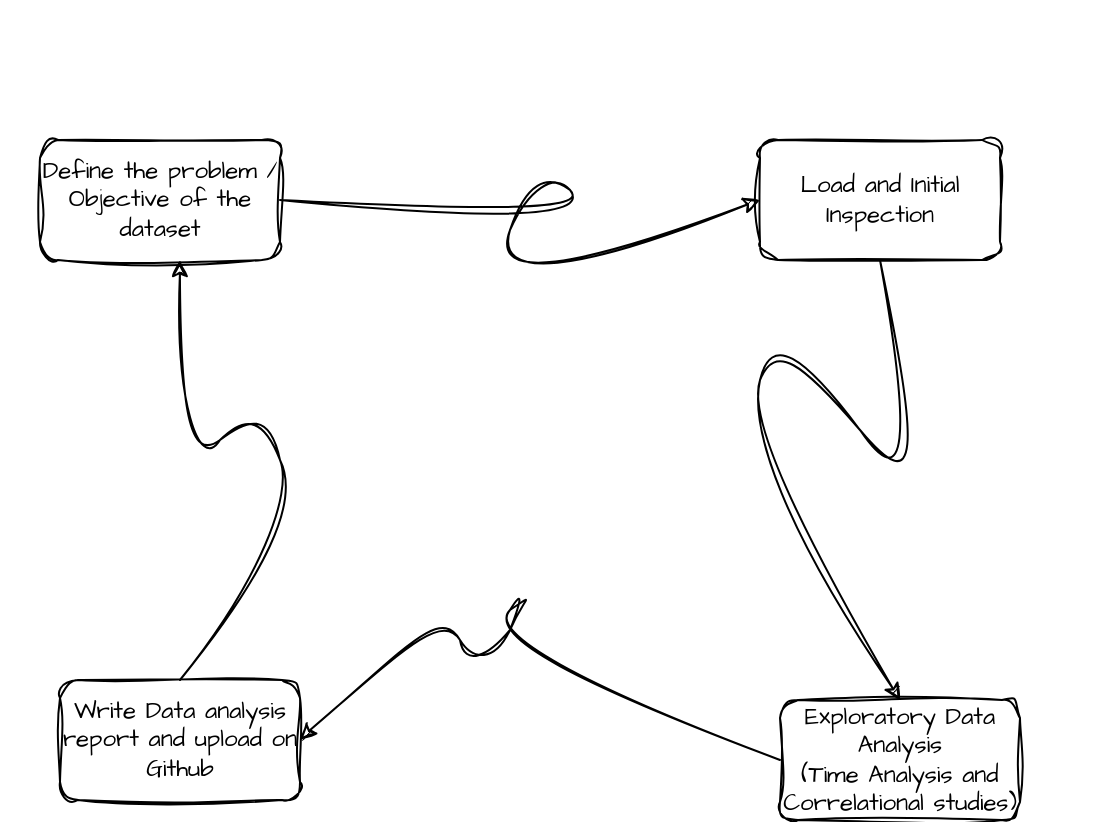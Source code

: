<mxfile version="27.0.9">
  <diagram id="R2lEEEUBdFMjLlhIrx00" name="Page-1">
    <mxGraphModel dx="872" dy="547" grid="1" gridSize="10" guides="1" tooltips="1" connect="1" arrows="1" fold="1" page="1" pageScale="1" pageWidth="850" pageHeight="1100" math="0" shadow="0" extFonts="Permanent Marker^https://fonts.googleapis.com/css?family=Permanent+Marker">
      <root>
        <mxCell id="0" />
        <mxCell id="1" parent="0" />
        <mxCell id="W7yiPt8ofikvVd0WN2Bw-2" value="&lt;font style=&quot;font-size: 31px; color: rgb(255, 255, 255);&quot;&gt;Data Analysis WorkFlow&lt;/font&gt;" style="text;html=1;align=center;verticalAlign=middle;whiteSpace=wrap;rounded=0;fontFamily=Architects Daughter;fontSource=https%3A%2F%2Ffonts.googleapis.com%2Fcss%3Ffamily%3DArchitects%2BDaughter;fontColor=#000000;" parent="1" vertex="1">
          <mxGeometry x="120" y="40" width="550" height="50" as="geometry" />
        </mxCell>
        <mxCell id="W7yiPt8ofikvVd0WN2Bw-4" value="Define the problem / Objective of the dataset" style="rounded=1;whiteSpace=wrap;html=1;sketch=1;hachureGap=4;jiggle=2;curveFitting=1;fontFamily=Architects Daughter;fontSource=https%3A%2F%2Ffonts.googleapis.com%2Fcss%3Ffamily%3DArchitects%2BDaughter;" parent="1" vertex="1">
          <mxGeometry x="140" y="110" width="120" height="60" as="geometry" />
        </mxCell>
        <mxCell id="W7yiPt8ofikvVd0WN2Bw-5" value="Load and Initial Inspection" style="rounded=1;whiteSpace=wrap;html=1;sketch=1;hachureGap=4;jiggle=2;curveFitting=1;fontFamily=Architects Daughter;fontSource=https%3A%2F%2Ffonts.googleapis.com%2Fcss%3Ffamily%3DArchitects%2BDaughter;" parent="1" vertex="1">
          <mxGeometry x="500" y="110" width="120" height="60" as="geometry" />
        </mxCell>
        <mxCell id="W7yiPt8ofikvVd0WN2Bw-6" value="&lt;div&gt;Write Data analysis report and upload on Github&lt;/div&gt;" style="rounded=1;whiteSpace=wrap;html=1;sketch=1;hachureGap=4;jiggle=2;curveFitting=1;fontFamily=Architects Daughter;fontSource=https%3A%2F%2Ffonts.googleapis.com%2Fcss%3Ffamily%3DArchitects%2BDaughter;" parent="1" vertex="1">
          <mxGeometry x="150" y="380" width="120" height="60" as="geometry" />
        </mxCell>
        <mxCell id="W7yiPt8ofikvVd0WN2Bw-7" value="Exploratory Data Analysis&lt;div&gt;(Time Analysis and Correlational studies)&lt;/div&gt;" style="rounded=1;whiteSpace=wrap;html=1;sketch=1;hachureGap=4;jiggle=2;curveFitting=1;fontFamily=Architects Daughter;fontSource=https%3A%2F%2Ffonts.googleapis.com%2Fcss%3Ffamily%3DArchitects%2BDaughter;" parent="1" vertex="1">
          <mxGeometry x="510" y="390" width="120" height="60" as="geometry" />
        </mxCell>
        <mxCell id="W7yiPt8ofikvVd0WN2Bw-9" value="" style="curved=1;endArrow=classic;html=1;rounded=0;sketch=1;hachureGap=4;jiggle=2;curveFitting=1;fontFamily=Architects Daughter;fontSource=https%3A%2F%2Ffonts.googleapis.com%2Fcss%3Ffamily%3DArchitects%2BDaughter;exitX=1;exitY=0.5;exitDx=0;exitDy=0;entryX=0;entryY=0.5;entryDx=0;entryDy=0;" parent="1" source="W7yiPt8ofikvVd0WN2Bw-4" target="W7yiPt8ofikvVd0WN2Bw-5" edge="1">
          <mxGeometry width="50" height="50" relative="1" as="geometry">
            <mxPoint x="400" y="310" as="sourcePoint" />
            <mxPoint x="450" y="260" as="targetPoint" />
            <Array as="points">
              <mxPoint x="420" y="150" />
              <mxPoint x="390" y="120" />
              <mxPoint x="360" y="190" />
            </Array>
          </mxGeometry>
        </mxCell>
        <mxCell id="W7yiPt8ofikvVd0WN2Bw-10" value="" style="curved=1;endArrow=classic;html=1;rounded=0;sketch=1;hachureGap=4;jiggle=2;curveFitting=1;fontFamily=Architects Daughter;fontSource=https%3A%2F%2Ffonts.googleapis.com%2Fcss%3Ffamily%3DArchitects%2BDaughter;exitX=0;exitY=0.5;exitDx=0;exitDy=0;entryX=1;entryY=0.5;entryDx=0;entryDy=0;" parent="1" source="W7yiPt8ofikvVd0WN2Bw-7" target="W7yiPt8ofikvVd0WN2Bw-6" edge="1">
          <mxGeometry width="50" height="50" relative="1" as="geometry">
            <mxPoint x="240" y="290" as="sourcePoint" />
            <mxPoint x="480" y="290" as="targetPoint" />
            <Array as="points">
              <mxPoint x="360" y="360" />
              <mxPoint x="390" y="330" />
              <mxPoint x="360" y="380" />
              <mxPoint x="340" y="340" />
            </Array>
          </mxGeometry>
        </mxCell>
        <mxCell id="W7yiPt8ofikvVd0WN2Bw-11" value="" style="curved=1;endArrow=classic;html=1;rounded=0;sketch=1;hachureGap=4;jiggle=2;curveFitting=1;fontFamily=Architects Daughter;fontSource=https%3A%2F%2Ffonts.googleapis.com%2Fcss%3Ffamily%3DArchitects%2BDaughter;exitX=0.5;exitY=1;exitDx=0;exitDy=0;entryX=0.5;entryY=0;entryDx=0;entryDy=0;" parent="1" source="W7yiPt8ofikvVd0WN2Bw-5" target="W7yiPt8ofikvVd0WN2Bw-7" edge="1">
          <mxGeometry width="50" height="50" relative="1" as="geometry">
            <mxPoint x="260" y="220" as="sourcePoint" />
            <mxPoint x="500" y="220" as="targetPoint" />
            <Array as="points">
              <mxPoint x="590" y="310" />
              <mxPoint x="510" y="200" />
              <mxPoint x="490" y="260" />
            </Array>
          </mxGeometry>
        </mxCell>
        <mxCell id="W7yiPt8ofikvVd0WN2Bw-12" value="" style="curved=1;endArrow=classic;html=1;rounded=0;sketch=1;hachureGap=4;jiggle=2;curveFitting=1;fontFamily=Architects Daughter;fontSource=https%3A%2F%2Ffonts.googleapis.com%2Fcss%3Ffamily%3DArchitects%2BDaughter;exitX=0.5;exitY=0;exitDx=0;exitDy=0;entryX=0.583;entryY=1;entryDx=0;entryDy=0;entryPerimeter=0;" parent="1" source="W7yiPt8ofikvVd0WN2Bw-6" target="W7yiPt8ofikvVd0WN2Bw-4" edge="1">
          <mxGeometry width="50" height="50" relative="1" as="geometry">
            <mxPoint x="370" y="170" as="sourcePoint" />
            <mxPoint x="390" y="380" as="targetPoint" />
            <Array as="points">
              <mxPoint x="270" y="300" />
              <mxPoint x="250" y="240" />
              <mxPoint x="210" y="280" />
            </Array>
          </mxGeometry>
        </mxCell>
      </root>
    </mxGraphModel>
  </diagram>
</mxfile>
